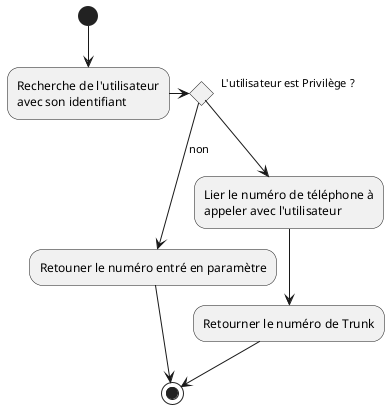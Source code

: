 @startuml

(*) --> "Recherche de l'utilisateur
		avec son identifiant"

-right->if "L'utilisateur est Privilège ?" then
	-->[non] "Retouner le numéro entré en paramètre"
	-->(*)
else
	-->"Lier le numéro de téléphone à 
		appeler avec l'utilisateur"
	-->"Retourner le numéro de Trunk"
endif

--> (*)
@enduml